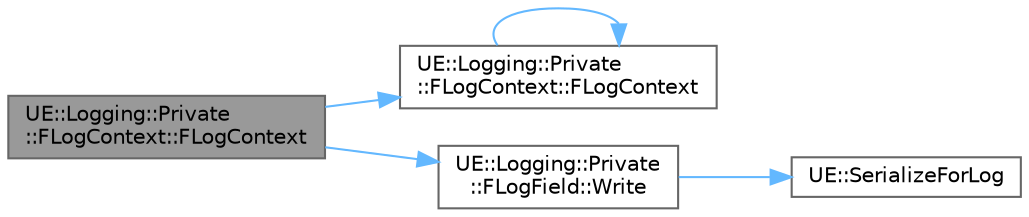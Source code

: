 digraph "UE::Logging::Private::FLogContext::FLogContext"
{
 // INTERACTIVE_SVG=YES
 // LATEX_PDF_SIZE
  bgcolor="transparent";
  edge [fontname=Helvetica,fontsize=10,labelfontname=Helvetica,labelfontsize=10];
  node [fontname=Helvetica,fontsize=10,shape=box,height=0.2,width=0.4];
  rankdir="LR";
  Node1 [id="Node000001",label="UE::Logging::Private\l::FLogContext::FLogContext",height=0.2,width=0.4,color="gray40", fillcolor="grey60", style="filled", fontcolor="black",tooltip=" "];
  Node1 -> Node2 [id="edge1_Node000001_Node000002",color="steelblue1",style="solid",tooltip=" "];
  Node2 [id="Node000002",label="UE::Logging::Private\l::FLogContext::FLogContext",height=0.2,width=0.4,color="grey40", fillcolor="white", style="filled",URL="$dd/dc5/structUE_1_1Logging_1_1Private_1_1FLogContext.html#a5b56e1bf24e0d1cdf54206e7f5822d71",tooltip=" "];
  Node2 -> Node2 [id="edge2_Node000002_Node000002",color="steelblue1",style="solid",tooltip=" "];
  Node1 -> Node3 [id="edge3_Node000001_Node000003",color="steelblue1",style="solid",tooltip=" "];
  Node3 [id="Node000003",label="UE::Logging::Private\l::FLogField::Write",height=0.2,width=0.4,color="grey40", fillcolor="white", style="filled",URL="$d2/dc9/structUE_1_1Logging_1_1Private_1_1FLogField.html#a4adc478f5b8378001dbb43acce617f76",tooltip=" "];
  Node3 -> Node4 [id="edge4_Node000003_Node000004",color="steelblue1",style="solid",tooltip=" "];
  Node4 [id="Node000004",label="UE::SerializeForLog",height=0.2,width=0.4,color="grey40", fillcolor="white", style="filled",URL="$da/d75/namespaceUE.html#a2b200f226c0f45b4fadb4f4cccb24172",tooltip="Serializes the value to be used in a log message."];
}
